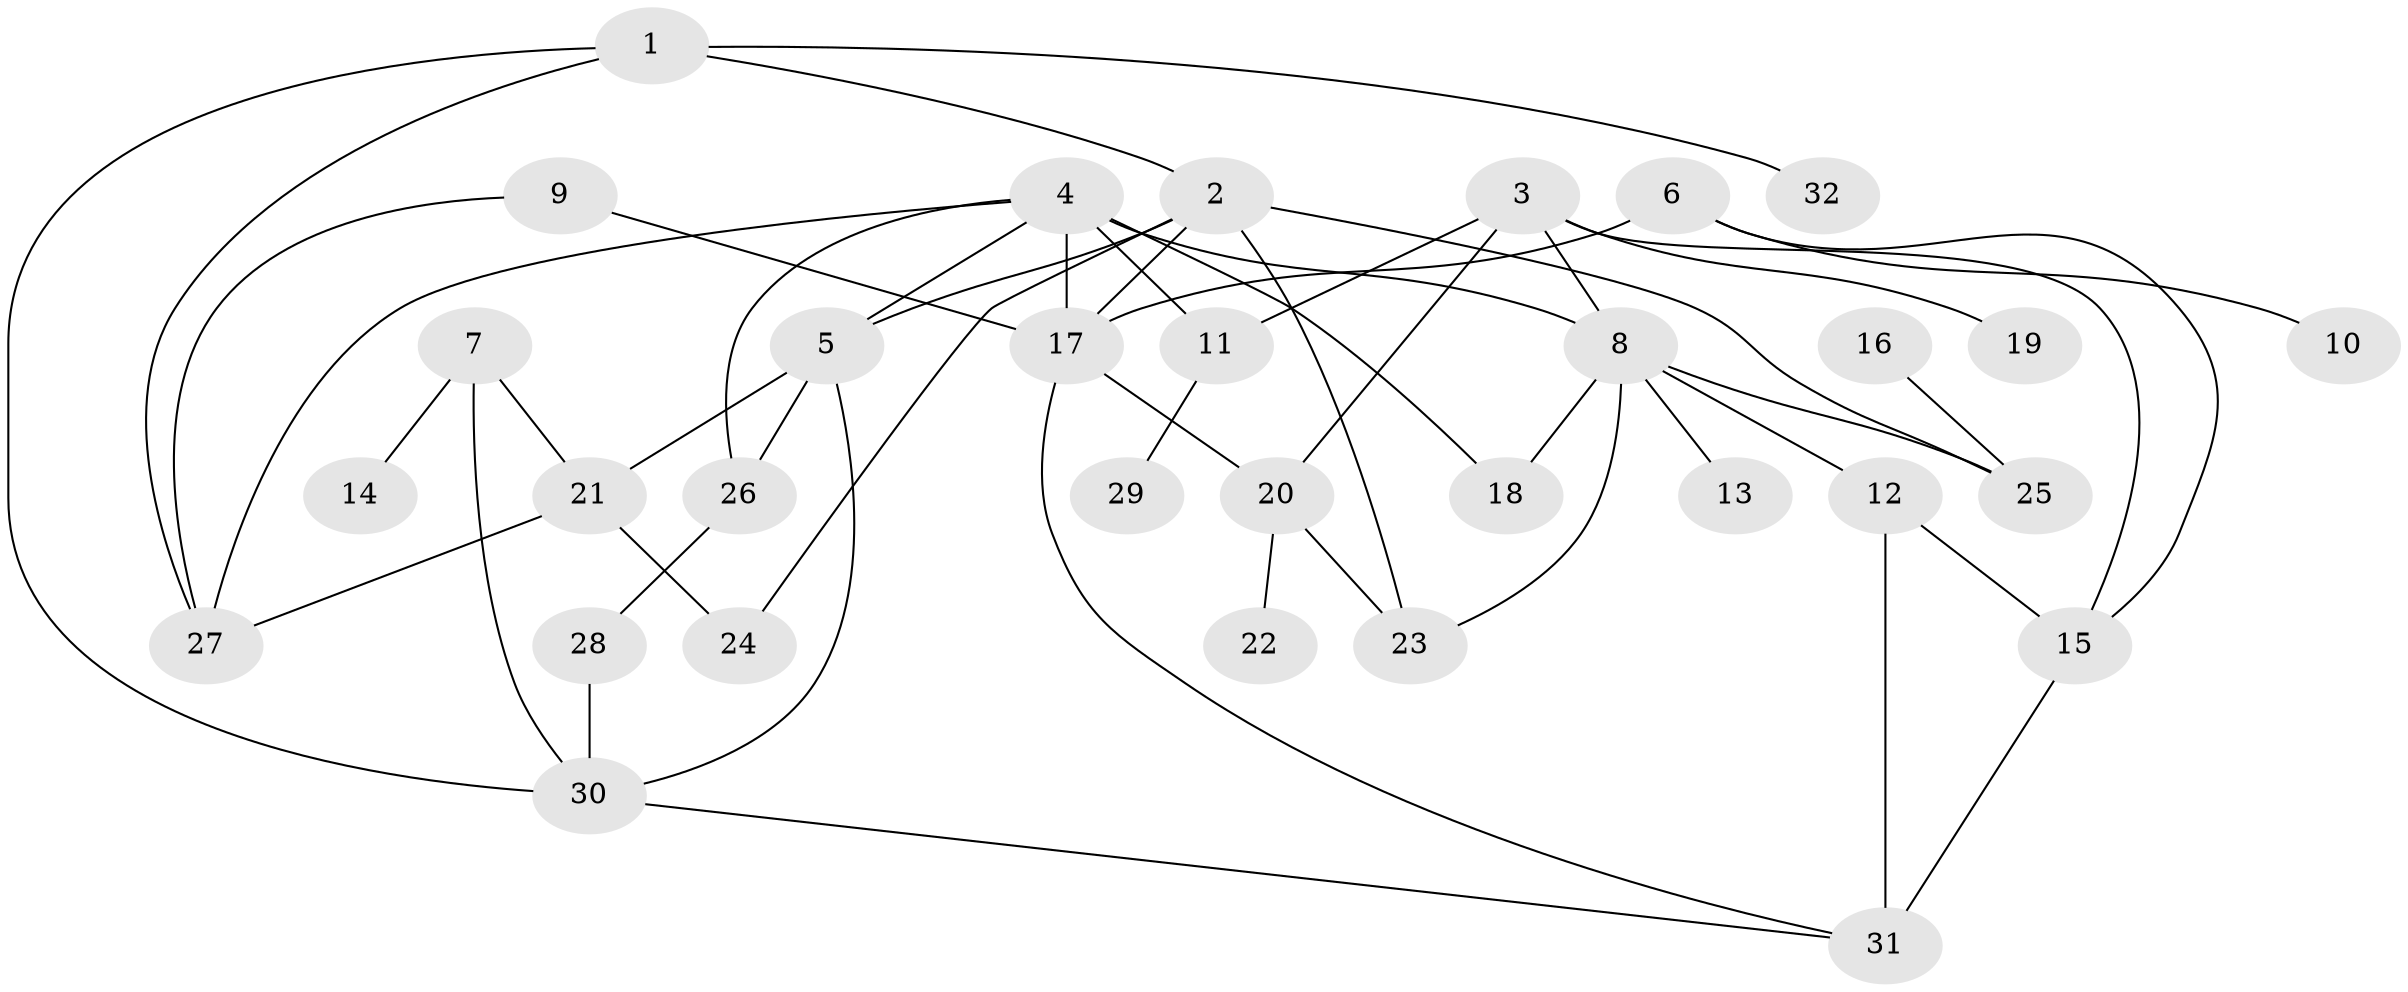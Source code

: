 // original degree distribution, {4: 0.1509433962264151, 3: 0.22641509433962265, 8: 0.018867924528301886, 5: 0.09433962264150944, 1: 0.18867924528301888, 6: 0.03773584905660377, 7: 0.018867924528301886, 2: 0.2641509433962264}
// Generated by graph-tools (version 1.1) at 2025/36/03/04/25 23:36:10]
// undirected, 32 vertices, 51 edges
graph export_dot {
  node [color=gray90,style=filled];
  1;
  2;
  3;
  4;
  5;
  6;
  7;
  8;
  9;
  10;
  11;
  12;
  13;
  14;
  15;
  16;
  17;
  18;
  19;
  20;
  21;
  22;
  23;
  24;
  25;
  26;
  27;
  28;
  29;
  30;
  31;
  32;
  1 -- 2 [weight=1.0];
  1 -- 27 [weight=1.0];
  1 -- 30 [weight=1.0];
  1 -- 32 [weight=1.0];
  2 -- 5 [weight=2.0];
  2 -- 17 [weight=1.0];
  2 -- 23 [weight=1.0];
  2 -- 24 [weight=1.0];
  2 -- 25 [weight=1.0];
  3 -- 8 [weight=1.0];
  3 -- 11 [weight=1.0];
  3 -- 15 [weight=1.0];
  3 -- 19 [weight=1.0];
  3 -- 20 [weight=1.0];
  4 -- 5 [weight=1.0];
  4 -- 8 [weight=2.0];
  4 -- 11 [weight=2.0];
  4 -- 17 [weight=1.0];
  4 -- 18 [weight=2.0];
  4 -- 26 [weight=1.0];
  4 -- 27 [weight=1.0];
  5 -- 21 [weight=1.0];
  5 -- 26 [weight=2.0];
  5 -- 30 [weight=1.0];
  6 -- 10 [weight=1.0];
  6 -- 15 [weight=1.0];
  6 -- 17 [weight=2.0];
  7 -- 14 [weight=1.0];
  7 -- 21 [weight=1.0];
  7 -- 30 [weight=1.0];
  8 -- 12 [weight=1.0];
  8 -- 13 [weight=1.0];
  8 -- 18 [weight=1.0];
  8 -- 23 [weight=1.0];
  8 -- 25 [weight=1.0];
  9 -- 17 [weight=1.0];
  9 -- 27 [weight=1.0];
  11 -- 29 [weight=1.0];
  12 -- 15 [weight=1.0];
  12 -- 31 [weight=2.0];
  15 -- 31 [weight=1.0];
  16 -- 25 [weight=1.0];
  17 -- 20 [weight=1.0];
  17 -- 31 [weight=1.0];
  20 -- 22 [weight=1.0];
  20 -- 23 [weight=1.0];
  21 -- 24 [weight=1.0];
  21 -- 27 [weight=1.0];
  26 -- 28 [weight=1.0];
  28 -- 30 [weight=1.0];
  30 -- 31 [weight=1.0];
}
